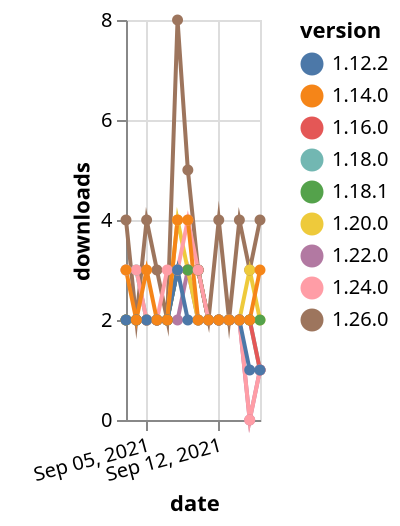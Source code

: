 {"$schema": "https://vega.github.io/schema/vega-lite/v5.json", "description": "A simple bar chart with embedded data.", "data": {"values": [{"date": "2021-09-03", "total": 1949, "delta": 3, "version": "1.18.0"}, {"date": "2021-09-04", "total": 1952, "delta": 3, "version": "1.18.0"}, {"date": "2021-09-05", "total": 1954, "delta": 2, "version": "1.18.0"}, {"date": "2021-09-06", "total": 1956, "delta": 2, "version": "1.18.0"}, {"date": "2021-09-07", "total": 1958, "delta": 2, "version": "1.18.0"}, {"date": "2021-09-08", "total": 1961, "delta": 3, "version": "1.18.0"}, {"date": "2021-09-09", "total": 1964, "delta": 3, "version": "1.18.0"}, {"date": "2021-09-10", "total": 1967, "delta": 3, "version": "1.18.0"}, {"date": "2021-09-11", "total": 1969, "delta": 2, "version": "1.18.0"}, {"date": "2021-09-12", "total": 1971, "delta": 2, "version": "1.18.0"}, {"date": "2021-09-13", "total": 1973, "delta": 2, "version": "1.18.0"}, {"date": "2021-09-14", "total": 1975, "delta": 2, "version": "1.18.0"}, {"date": "2021-09-15", "total": 1977, "delta": 2, "version": "1.18.0"}, {"date": "2021-09-16", "total": 1978, "delta": 1, "version": "1.18.0"}, {"date": "2021-09-03", "total": 1071, "delta": 2, "version": "1.22.0"}, {"date": "2021-09-04", "total": 1073, "delta": 2, "version": "1.22.0"}, {"date": "2021-09-05", "total": 1075, "delta": 2, "version": "1.22.0"}, {"date": "2021-09-06", "total": 1077, "delta": 2, "version": "1.22.0"}, {"date": "2021-09-07", "total": 1079, "delta": 2, "version": "1.22.0"}, {"date": "2021-09-08", "total": 1081, "delta": 2, "version": "1.22.0"}, {"date": "2021-09-09", "total": 1084, "delta": 3, "version": "1.22.0"}, {"date": "2021-09-10", "total": 1086, "delta": 2, "version": "1.22.0"}, {"date": "2021-09-11", "total": 1088, "delta": 2, "version": "1.22.0"}, {"date": "2021-09-12", "total": 1090, "delta": 2, "version": "1.22.0"}, {"date": "2021-09-13", "total": 1092, "delta": 2, "version": "1.22.0"}, {"date": "2021-09-14", "total": 1094, "delta": 2, "version": "1.22.0"}, {"date": "2021-09-15", "total": 1094, "delta": 0, "version": "1.22.0"}, {"date": "2021-09-16", "total": 1095, "delta": 1, "version": "1.22.0"}, {"date": "2021-09-03", "total": 304, "delta": 4, "version": "1.26.0"}, {"date": "2021-09-04", "total": 306, "delta": 2, "version": "1.26.0"}, {"date": "2021-09-05", "total": 310, "delta": 4, "version": "1.26.0"}, {"date": "2021-09-06", "total": 313, "delta": 3, "version": "1.26.0"}, {"date": "2021-09-07", "total": 315, "delta": 2, "version": "1.26.0"}, {"date": "2021-09-08", "total": 323, "delta": 8, "version": "1.26.0"}, {"date": "2021-09-09", "total": 328, "delta": 5, "version": "1.26.0"}, {"date": "2021-09-10", "total": 331, "delta": 3, "version": "1.26.0"}, {"date": "2021-09-11", "total": 333, "delta": 2, "version": "1.26.0"}, {"date": "2021-09-12", "total": 337, "delta": 4, "version": "1.26.0"}, {"date": "2021-09-13", "total": 339, "delta": 2, "version": "1.26.0"}, {"date": "2021-09-14", "total": 343, "delta": 4, "version": "1.26.0"}, {"date": "2021-09-15", "total": 346, "delta": 3, "version": "1.26.0"}, {"date": "2021-09-16", "total": 350, "delta": 4, "version": "1.26.0"}, {"date": "2021-09-03", "total": 1715, "delta": 2, "version": "1.20.0"}, {"date": "2021-09-04", "total": 1717, "delta": 2, "version": "1.20.0"}, {"date": "2021-09-05", "total": 1719, "delta": 2, "version": "1.20.0"}, {"date": "2021-09-06", "total": 1721, "delta": 2, "version": "1.20.0"}, {"date": "2021-09-07", "total": 1723, "delta": 2, "version": "1.20.0"}, {"date": "2021-09-08", "total": 1727, "delta": 4, "version": "1.20.0"}, {"date": "2021-09-09", "total": 1730, "delta": 3, "version": "1.20.0"}, {"date": "2021-09-10", "total": 1732, "delta": 2, "version": "1.20.0"}, {"date": "2021-09-11", "total": 1734, "delta": 2, "version": "1.20.0"}, {"date": "2021-09-12", "total": 1736, "delta": 2, "version": "1.20.0"}, {"date": "2021-09-13", "total": 1738, "delta": 2, "version": "1.20.0"}, {"date": "2021-09-14", "total": 1740, "delta": 2, "version": "1.20.0"}, {"date": "2021-09-15", "total": 1743, "delta": 3, "version": "1.20.0"}, {"date": "2021-09-16", "total": 1745, "delta": 2, "version": "1.20.0"}, {"date": "2021-09-03", "total": 2191, "delta": 2, "version": "1.16.0"}, {"date": "2021-09-04", "total": 2193, "delta": 2, "version": "1.16.0"}, {"date": "2021-09-05", "total": 2195, "delta": 2, "version": "1.16.0"}, {"date": "2021-09-06", "total": 2197, "delta": 2, "version": "1.16.0"}, {"date": "2021-09-07", "total": 2199, "delta": 2, "version": "1.16.0"}, {"date": "2021-09-08", "total": 2202, "delta": 3, "version": "1.16.0"}, {"date": "2021-09-09", "total": 2205, "delta": 3, "version": "1.16.0"}, {"date": "2021-09-10", "total": 2208, "delta": 3, "version": "1.16.0"}, {"date": "2021-09-11", "total": 2210, "delta": 2, "version": "1.16.0"}, {"date": "2021-09-12", "total": 2212, "delta": 2, "version": "1.16.0"}, {"date": "2021-09-13", "total": 2214, "delta": 2, "version": "1.16.0"}, {"date": "2021-09-14", "total": 2216, "delta": 2, "version": "1.16.0"}, {"date": "2021-09-15", "total": 2218, "delta": 2, "version": "1.16.0"}, {"date": "2021-09-16", "total": 2219, "delta": 1, "version": "1.16.0"}, {"date": "2021-09-03", "total": 1726, "delta": 2, "version": "1.18.1"}, {"date": "2021-09-04", "total": 1728, "delta": 2, "version": "1.18.1"}, {"date": "2021-09-05", "total": 1730, "delta": 2, "version": "1.18.1"}, {"date": "2021-09-06", "total": 1732, "delta": 2, "version": "1.18.1"}, {"date": "2021-09-07", "total": 1734, "delta": 2, "version": "1.18.1"}, {"date": "2021-09-08", "total": 1737, "delta": 3, "version": "1.18.1"}, {"date": "2021-09-09", "total": 1740, "delta": 3, "version": "1.18.1"}, {"date": "2021-09-10", "total": 1743, "delta": 3, "version": "1.18.1"}, {"date": "2021-09-11", "total": 1745, "delta": 2, "version": "1.18.1"}, {"date": "2021-09-12", "total": 1747, "delta": 2, "version": "1.18.1"}, {"date": "2021-09-13", "total": 1749, "delta": 2, "version": "1.18.1"}, {"date": "2021-09-14", "total": 1751, "delta": 2, "version": "1.18.1"}, {"date": "2021-09-15", "total": 1753, "delta": 2, "version": "1.18.1"}, {"date": "2021-09-16", "total": 1755, "delta": 2, "version": "1.18.1"}, {"date": "2021-09-03", "total": 894, "delta": 3, "version": "1.24.0"}, {"date": "2021-09-04", "total": 897, "delta": 3, "version": "1.24.0"}, {"date": "2021-09-05", "total": 899, "delta": 2, "version": "1.24.0"}, {"date": "2021-09-06", "total": 901, "delta": 2, "version": "1.24.0"}, {"date": "2021-09-07", "total": 904, "delta": 3, "version": "1.24.0"}, {"date": "2021-09-08", "total": 907, "delta": 3, "version": "1.24.0"}, {"date": "2021-09-09", "total": 911, "delta": 4, "version": "1.24.0"}, {"date": "2021-09-10", "total": 914, "delta": 3, "version": "1.24.0"}, {"date": "2021-09-11", "total": 916, "delta": 2, "version": "1.24.0"}, {"date": "2021-09-12", "total": 918, "delta": 2, "version": "1.24.0"}, {"date": "2021-09-13", "total": 920, "delta": 2, "version": "1.24.0"}, {"date": "2021-09-14", "total": 922, "delta": 2, "version": "1.24.0"}, {"date": "2021-09-15", "total": 922, "delta": 0, "version": "1.24.0"}, {"date": "2021-09-16", "total": 923, "delta": 1, "version": "1.24.0"}, {"date": "2021-09-03", "total": 2288, "delta": 2, "version": "1.12.2"}, {"date": "2021-09-04", "total": 2290, "delta": 2, "version": "1.12.2"}, {"date": "2021-09-05", "total": 2292, "delta": 2, "version": "1.12.2"}, {"date": "2021-09-06", "total": 2294, "delta": 2, "version": "1.12.2"}, {"date": "2021-09-07", "total": 2296, "delta": 2, "version": "1.12.2"}, {"date": "2021-09-08", "total": 2299, "delta": 3, "version": "1.12.2"}, {"date": "2021-09-09", "total": 2301, "delta": 2, "version": "1.12.2"}, {"date": "2021-09-10", "total": 2303, "delta": 2, "version": "1.12.2"}, {"date": "2021-09-11", "total": 2305, "delta": 2, "version": "1.12.2"}, {"date": "2021-09-12", "total": 2307, "delta": 2, "version": "1.12.2"}, {"date": "2021-09-13", "total": 2309, "delta": 2, "version": "1.12.2"}, {"date": "2021-09-14", "total": 2311, "delta": 2, "version": "1.12.2"}, {"date": "2021-09-15", "total": 2312, "delta": 1, "version": "1.12.2"}, {"date": "2021-09-16", "total": 2313, "delta": 1, "version": "1.12.2"}, {"date": "2021-09-03", "total": 2618, "delta": 3, "version": "1.14.0"}, {"date": "2021-09-04", "total": 2620, "delta": 2, "version": "1.14.0"}, {"date": "2021-09-05", "total": 2623, "delta": 3, "version": "1.14.0"}, {"date": "2021-09-06", "total": 2625, "delta": 2, "version": "1.14.0"}, {"date": "2021-09-07", "total": 2627, "delta": 2, "version": "1.14.0"}, {"date": "2021-09-08", "total": 2631, "delta": 4, "version": "1.14.0"}, {"date": "2021-09-09", "total": 2635, "delta": 4, "version": "1.14.0"}, {"date": "2021-09-10", "total": 2637, "delta": 2, "version": "1.14.0"}, {"date": "2021-09-11", "total": 2639, "delta": 2, "version": "1.14.0"}, {"date": "2021-09-12", "total": 2641, "delta": 2, "version": "1.14.0"}, {"date": "2021-09-13", "total": 2643, "delta": 2, "version": "1.14.0"}, {"date": "2021-09-14", "total": 2645, "delta": 2, "version": "1.14.0"}, {"date": "2021-09-15", "total": 2647, "delta": 2, "version": "1.14.0"}, {"date": "2021-09-16", "total": 2650, "delta": 3, "version": "1.14.0"}]}, "width": "container", "mark": {"type": "line", "point": {"filled": true}}, "encoding": {"x": {"field": "date", "type": "temporal", "timeUnit": "yearmonthdate", "title": "date", "axis": {"labelAngle": -15}}, "y": {"field": "delta", "type": "quantitative", "title": "downloads"}, "color": {"field": "version", "type": "nominal"}, "tooltip": {"field": "delta"}}}